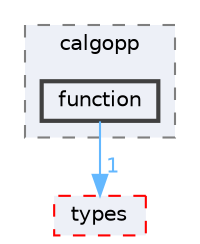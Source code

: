 digraph "lib/function/include/calgopp/function"
{
 // LATEX_PDF_SIZE
  bgcolor="transparent";
  edge [fontname=Helvetica,fontsize=10,labelfontname=Helvetica,labelfontsize=10];
  node [fontname=Helvetica,fontsize=10,shape=box,height=0.2,width=0.4];
  compound=true
  subgraph clusterdir_47527aa265fc0213fba02d5068b62958 {
    graph [ bgcolor="#edf0f7", pencolor="grey50", label="calgopp", fontname=Helvetica,fontsize=10 style="filled,dashed", URL="dir_47527aa265fc0213fba02d5068b62958.html",tooltip=""]
  dir_d2b92af5a2cfbc9acf9c6f0ed7f1652b [label="function", fillcolor="#edf0f7", color="grey25", style="filled,bold", URL="dir_d2b92af5a2cfbc9acf9c6f0ed7f1652b.html",tooltip=""];
  }
  dir_560694f03ee5bf1136d79e4f1ca1ca37 [label="types", fillcolor="#edf0f7", color="red", style="filled,dashed", URL="dir_560694f03ee5bf1136d79e4f1ca1ca37.html",tooltip=""];
  dir_d2b92af5a2cfbc9acf9c6f0ed7f1652b->dir_560694f03ee5bf1136d79e4f1ca1ca37 [headlabel="1", labeldistance=1.5 headhref="dir_000012_000028.html" color="steelblue1" fontcolor="steelblue1"];
}
